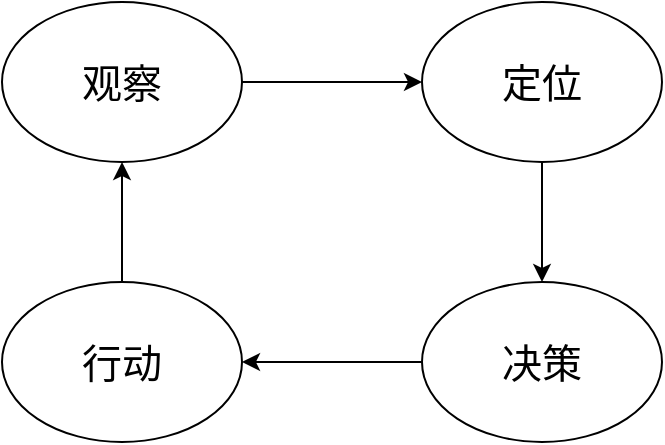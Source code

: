 <mxfile version="21.3.7" type="github">
  <diagram name="第 1 页" id="e5GF9GW9gcxYME9DQlsB">
    <mxGraphModel dx="1050" dy="549" grid="1" gridSize="10" guides="1" tooltips="1" connect="1" arrows="1" fold="1" page="1" pageScale="1" pageWidth="827" pageHeight="1169" math="0" shadow="0">
      <root>
        <mxCell id="0" />
        <mxCell id="1" parent="0" />
        <mxCell id="BUIFiMuK-dXCFNguIbdX-1" value="&lt;font style=&quot;font-size: 20px;&quot;&gt;观察&lt;/font&gt;" style="ellipse;whiteSpace=wrap;html=1;" vertex="1" parent="1">
          <mxGeometry x="230" y="140" width="120" height="80" as="geometry" />
        </mxCell>
        <mxCell id="BUIFiMuK-dXCFNguIbdX-2" value="&lt;font style=&quot;font-size: 20px;&quot;&gt;定位&lt;/font&gt;" style="ellipse;whiteSpace=wrap;html=1;" vertex="1" parent="1">
          <mxGeometry x="440" y="140" width="120" height="80" as="geometry" />
        </mxCell>
        <mxCell id="BUIFiMuK-dXCFNguIbdX-10" value="" style="edgeStyle=orthogonalEdgeStyle;rounded=0;orthogonalLoop=1;jettySize=auto;html=1;" edge="1" parent="1" source="BUIFiMuK-dXCFNguIbdX-3" target="BUIFiMuK-dXCFNguIbdX-1">
          <mxGeometry relative="1" as="geometry" />
        </mxCell>
        <mxCell id="BUIFiMuK-dXCFNguIbdX-3" value="&lt;font style=&quot;font-size: 20px;&quot;&gt;行动&lt;/font&gt;" style="ellipse;whiteSpace=wrap;html=1;" vertex="1" parent="1">
          <mxGeometry x="230" y="280" width="120" height="80" as="geometry" />
        </mxCell>
        <mxCell id="BUIFiMuK-dXCFNguIbdX-4" value="&lt;font style=&quot;font-size: 20px;&quot;&gt;决策&lt;/font&gt;" style="ellipse;whiteSpace=wrap;html=1;" vertex="1" parent="1">
          <mxGeometry x="440" y="280" width="120" height="80" as="geometry" />
        </mxCell>
        <mxCell id="BUIFiMuK-dXCFNguIbdX-5" value="" style="endArrow=classic;html=1;rounded=0;exitX=1;exitY=0.5;exitDx=0;exitDy=0;entryX=0;entryY=0.5;entryDx=0;entryDy=0;" edge="1" parent="1" source="BUIFiMuK-dXCFNguIbdX-1" target="BUIFiMuK-dXCFNguIbdX-2">
          <mxGeometry width="50" height="50" relative="1" as="geometry">
            <mxPoint x="390" y="310" as="sourcePoint" />
            <mxPoint x="440" y="260" as="targetPoint" />
          </mxGeometry>
        </mxCell>
        <mxCell id="BUIFiMuK-dXCFNguIbdX-7" value="" style="endArrow=classic;html=1;rounded=0;exitX=0.5;exitY=1;exitDx=0;exitDy=0;entryX=0.5;entryY=0;entryDx=0;entryDy=0;" edge="1" parent="1" source="BUIFiMuK-dXCFNguIbdX-2" target="BUIFiMuK-dXCFNguIbdX-4">
          <mxGeometry width="50" height="50" relative="1" as="geometry">
            <mxPoint x="390" y="310" as="sourcePoint" />
            <mxPoint x="440" y="260" as="targetPoint" />
          </mxGeometry>
        </mxCell>
        <mxCell id="BUIFiMuK-dXCFNguIbdX-8" value="" style="endArrow=classic;html=1;rounded=0;exitX=0;exitY=0.5;exitDx=0;exitDy=0;entryX=1;entryY=0.5;entryDx=0;entryDy=0;" edge="1" parent="1" source="BUIFiMuK-dXCFNguIbdX-4" target="BUIFiMuK-dXCFNguIbdX-3">
          <mxGeometry width="50" height="50" relative="1" as="geometry">
            <mxPoint x="390" y="310" as="sourcePoint" />
            <mxPoint x="440" y="260" as="targetPoint" />
          </mxGeometry>
        </mxCell>
      </root>
    </mxGraphModel>
  </diagram>
</mxfile>
